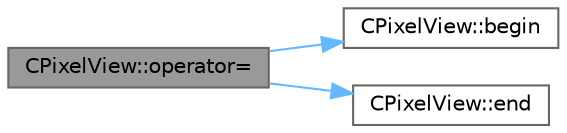 digraph "CPixelView::operator="
{
 // LATEX_PDF_SIZE
  bgcolor="transparent";
  edge [fontname=Helvetica,fontsize=10,labelfontname=Helvetica,labelfontsize=10];
  node [fontname=Helvetica,fontsize=10,shape=box,height=0.2,width=0.4];
  rankdir="LR";
  Node1 [id="Node000001",label="CPixelView::operator=",height=0.2,width=0.4,color="gray40", fillcolor="grey60", style="filled", fontcolor="black",tooltip="Assign the passed in color to all elements in this set."];
  Node1 -> Node2 [id="edge1_Node000001_Node000002",color="steelblue1",style="solid",tooltip=" "];
  Node2 [id="Node000002",label="CPixelView::begin",height=0.2,width=0.4,color="grey40", fillcolor="white", style="filled",URL="$de/d64/group___pixel_set.html#af3254e14aaccb1e8b38272ddeb6d8013",tooltip="Makes an iterator instance for the start of the LED set."];
  Node1 -> Node3 [id="edge2_Node000001_Node000003",color="steelblue1",style="solid",tooltip=" "];
  Node3 [id="Node000003",label="CPixelView::end",height=0.2,width=0.4,color="grey40", fillcolor="white", style="filled",URL="$de/d64/group___pixel_set.html#a5492e41e8b06dc599ab81b465c4236ed",tooltip="Makes an iterator instance for the end of the LED set."];
}
